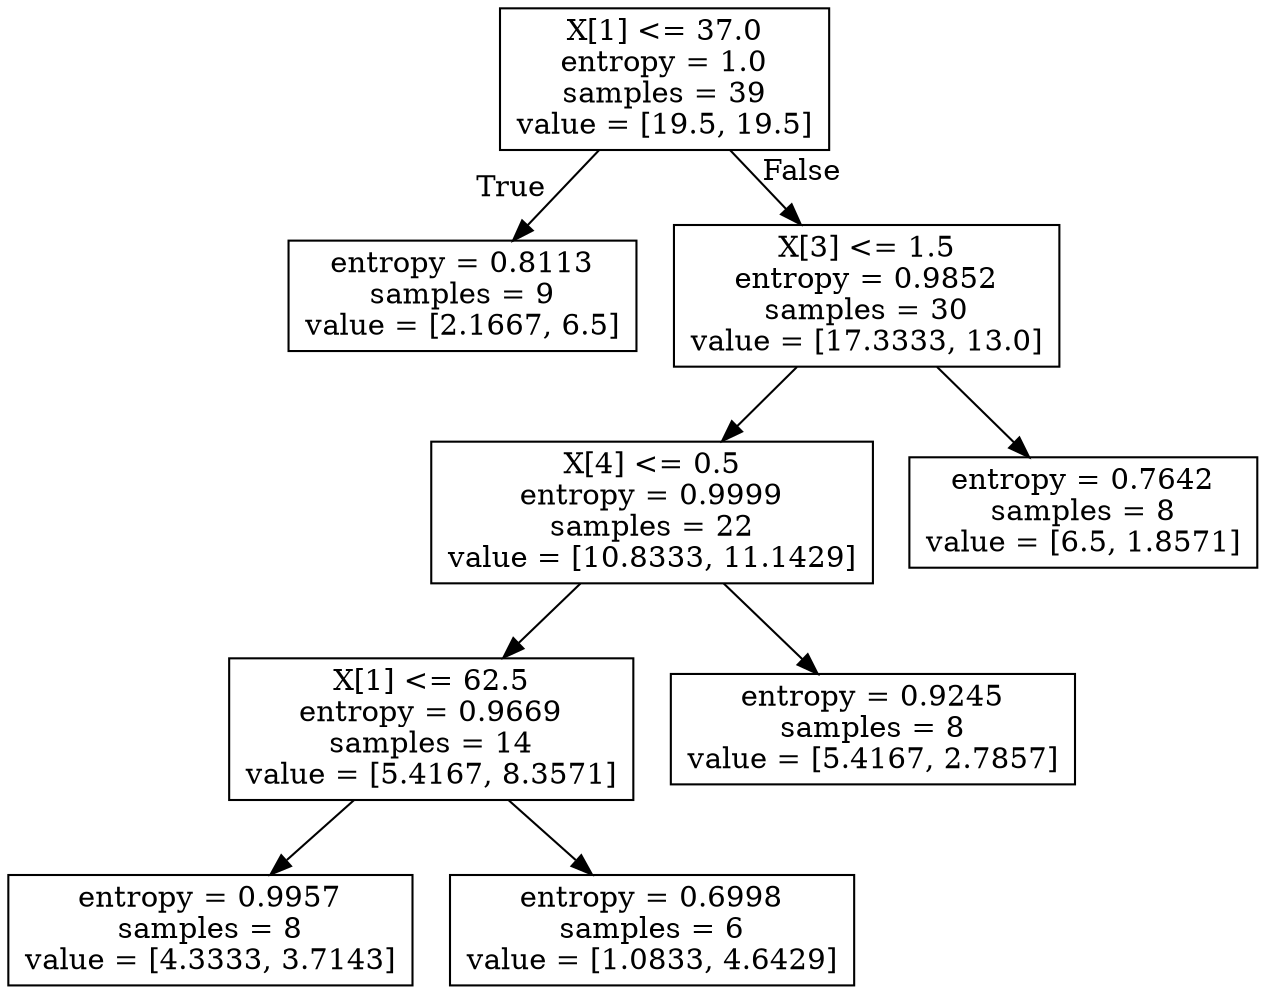 digraph Tree {
node [shape=box] ;
0 [label="X[1] <= 37.0\nentropy = 1.0\nsamples = 39\nvalue = [19.5, 19.5]"] ;
1 [label="entropy = 0.8113\nsamples = 9\nvalue = [2.1667, 6.5]"] ;
0 -> 1 [labeldistance=2.5, labelangle=45, headlabel="True"] ;
2 [label="X[3] <= 1.5\nentropy = 0.9852\nsamples = 30\nvalue = [17.3333, 13.0]"] ;
0 -> 2 [labeldistance=2.5, labelangle=-45, headlabel="False"] ;
3 [label="X[4] <= 0.5\nentropy = 0.9999\nsamples = 22\nvalue = [10.8333, 11.1429]"] ;
2 -> 3 ;
4 [label="X[1] <= 62.5\nentropy = 0.9669\nsamples = 14\nvalue = [5.4167, 8.3571]"] ;
3 -> 4 ;
5 [label="entropy = 0.9957\nsamples = 8\nvalue = [4.3333, 3.7143]"] ;
4 -> 5 ;
6 [label="entropy = 0.6998\nsamples = 6\nvalue = [1.0833, 4.6429]"] ;
4 -> 6 ;
7 [label="entropy = 0.9245\nsamples = 8\nvalue = [5.4167, 2.7857]"] ;
3 -> 7 ;
8 [label="entropy = 0.7642\nsamples = 8\nvalue = [6.5, 1.8571]"] ;
2 -> 8 ;
}
